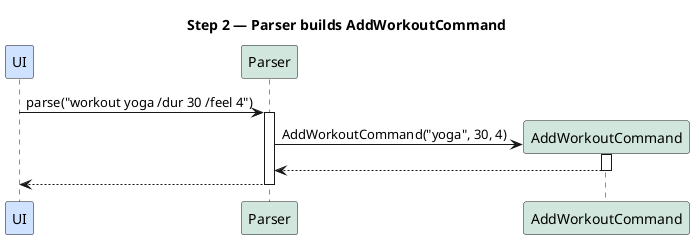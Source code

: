 @startuml
skinparam backgroundColor #FFFFFF
skinparam shadowing false

title Step 2 — Parser builds AddWorkoutCommand

participant "UI" as UI #CFE2FF
participant Parser                   #D1E7DD

UI -> Parser ++ : parse("workout yoga /dur 30 /feel 4")

' Construct the command here (creation + activation attach to header)
create "AddWorkoutCommand" as Cmd #D1E7DD
Parser -> Cmd ++ : AddWorkoutCommand("yoga", 30, 4)
return

Parser --> UI :
deactivate Parser
@enduml


